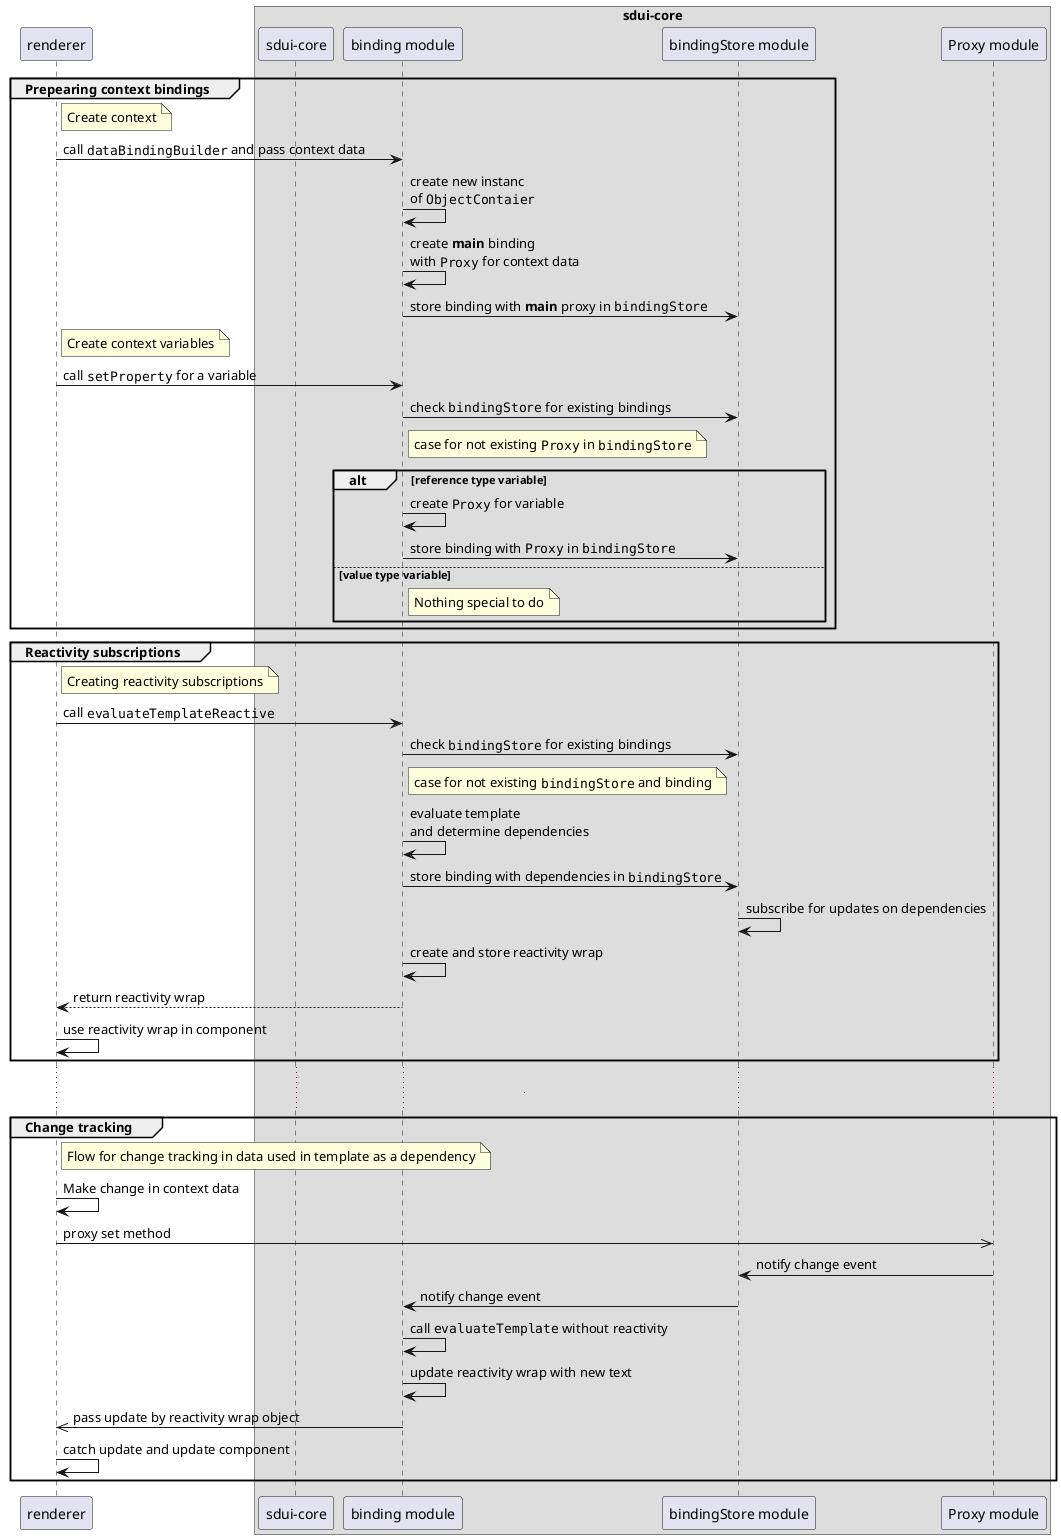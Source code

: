 @startuml

participant renderer

box sdui-core
    participant core as "sdui-core"
    participant binding as "binding module"
    participant bindingStore as "bindingStore module"
    participant proxy as "Proxy module"
end box

group Prepearing context bindings
    note right of renderer
        Create context
    end note

    renderer -> binding : call ""dataBindingBuilder"" and pass context data
    binding -> binding : create new instanc \nof ""ObjectContaier""
    binding -> binding : create **main** binding \nwith ""Proxy"" for context data
    binding -> bindingStore : store binding with **main** proxy in ""bindingStore""

    note right of renderer
        Create context variables
    end note

    renderer -> binding : call ""setProperty"" for a variable
    binding -> bindingStore : check ""bindingStore"" for existing bindings
    note right of binding : case for not existing ""Proxy"" in ""bindingStore""
    alt reference type variable
        binding -> binding : create ""Proxy"" for variable
        binding -> bindingStore : store binding with ""Proxy"" in ""bindingStore""
    else value type variable
        note right of binding : Nothing special to do
    end

end

group Reactivity subscriptions

    note right of renderer
        Creating reactivity subscriptions
    end note
    renderer -> binding : call ""evaluateTemplateReactive""
    binding -> bindingStore : check ""bindingStore"" for existing bindings
    note right of binding : case for not existing ""bindingStore"" and binding
    binding -> binding : evaluate template \nand determine dependencies
    binding -> bindingStore : store binding with dependencies in ""bindingStore""
    bindingStore -> bindingStore : subscribe for updates on dependencies
    binding -> binding : create and store reactivity wrap
    binding --> renderer : return reactivity wrap
    renderer -> renderer : use reactivity wrap in component

end

.......


group Change tracking
    note right of renderer
        Flow for change tracking in data used in template as a dependency
    end note

    renderer -> renderer : Make change in context data
    renderer ->> proxy : proxy set method
    proxy -> bindingStore: notify change event
    bindingStore -> binding : notify change event
    binding -> binding : call ""evaluateTemplate"" without reactivity
    binding -> binding : update reactivity wrap with new text
    binding ->> renderer:  pass update by reactivity wrap object
    renderer -> renderer : catch update and update component
end


@enduml